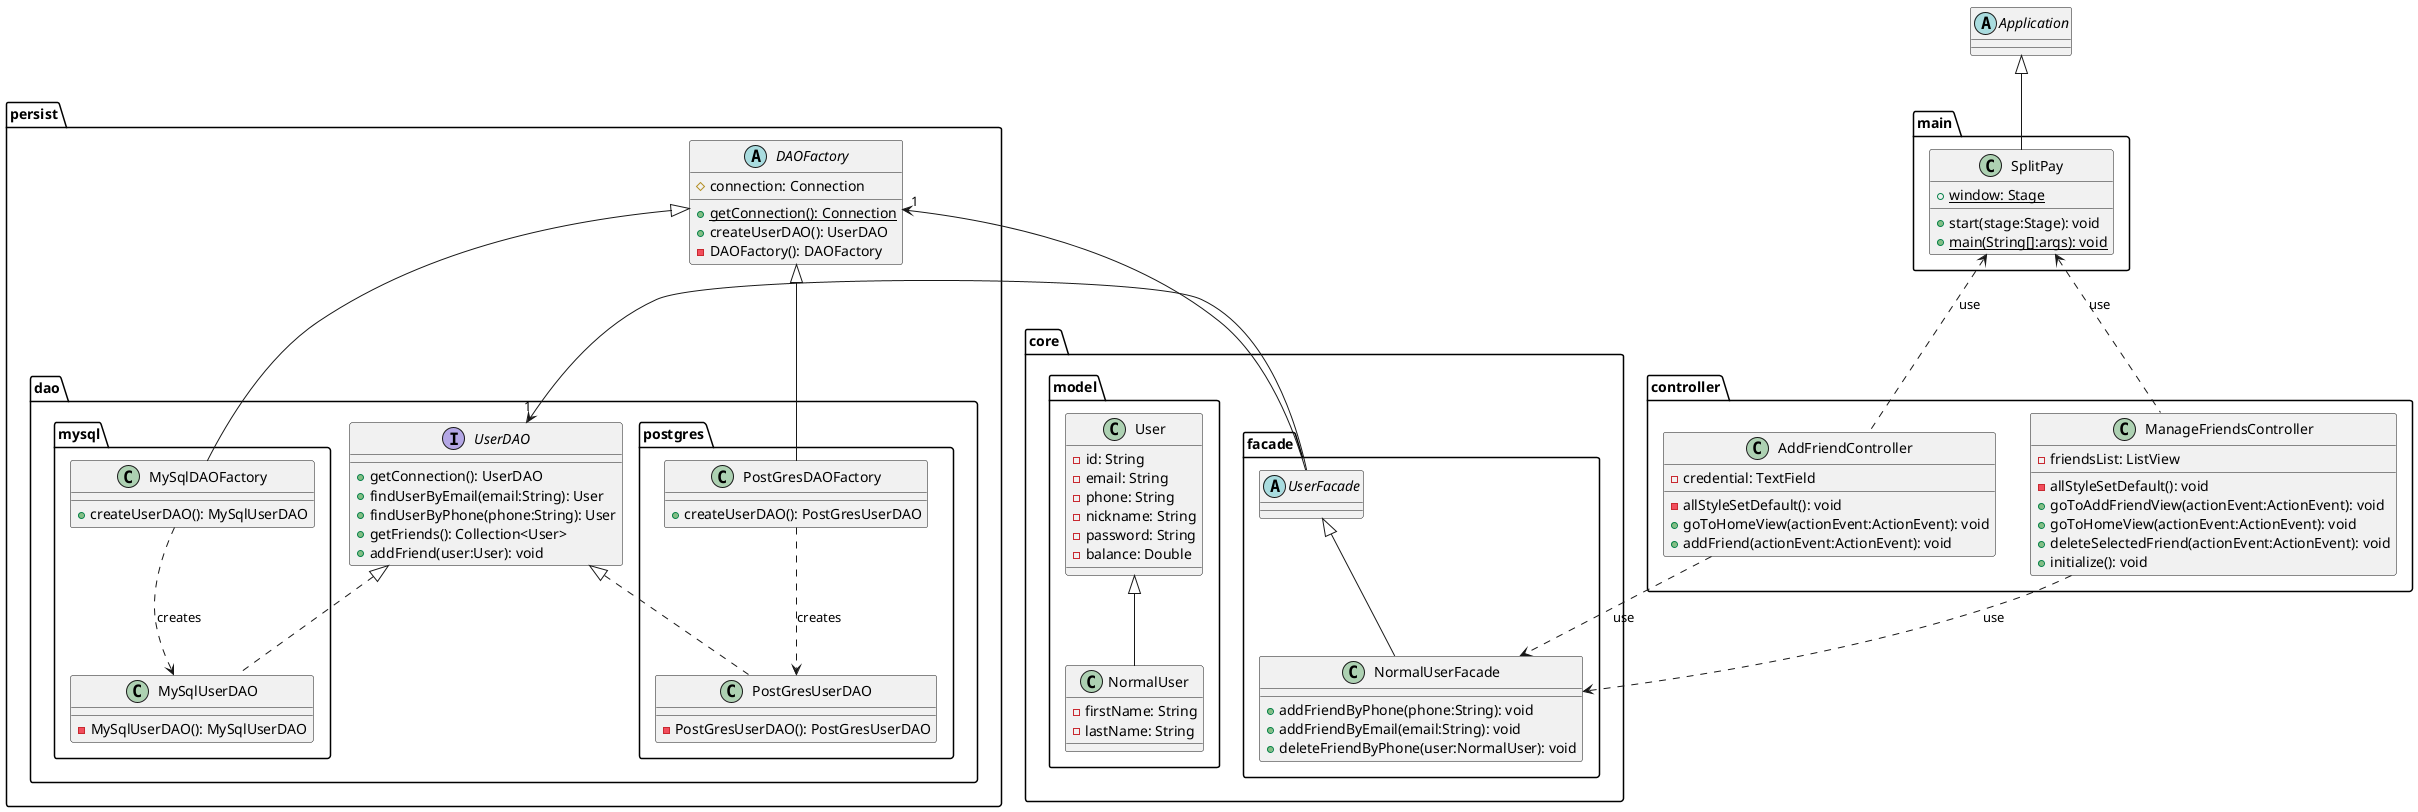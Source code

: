 @startuml

package controller{
    class ManageFriendsController{
        -friendsList: ListView
        -allStyleSetDefault(): void
        +goToAddFriendView(actionEvent:ActionEvent): void
        +goToHomeView(actionEvent:ActionEvent): void
        +deleteSelectedFriend(actionEvent:ActionEvent): void
        +initialize(): void
    }
    class AddFriendController{
        -credential: TextField
        -allStyleSetDefault(): void
        +goToHomeView(actionEvent:ActionEvent): void
        +addFriend(actionEvent:ActionEvent): void
    }
}

abstract class Application
package main{
    class SplitPay{
        {static} +window: Stage
        +start(stage:Stage): void
        {static} +main(String[]:args): void
    }
}

package core{
    package facade{
        abstract class UserFacade{
        }
        class NormalUserFacade{
            +addFriendByPhone(phone:String): void
            +addFriendByEmail(email:String): void
            +deleteFriendByPhone(user:NormalUser): void
        }
    }
    package model{
            class User{
                -id: String
                -email: String
                -phone: String
                -nickname: String
                -password: String
                -balance: Double
            }
            class NormalUser{
                -firstName: String
                -lastName: String
            }
        }
}

package persist{
    abstract class DAOFactory{
        #connection: Connection
        {static} +getConnection(): Connection
        +createUserDAO(): UserDAO
        -DAOFactory(): DAOFactory
    }
    package dao{
        package mysql{
            class MySqlUserDAO{
                -MySqlUserDAO(): MySqlUserDAO
            }
            class MySqlDAOFactory{
                +createUserDAO(): MySqlUserDAO
            }
        }
        interface UserDAO{
            +getConnection(): UserDAO
            +findUserByEmail(email:String): User
            +findUserByPhone(phone:String): User
            +getFriends(): Collection<User>
            +addFriend(user:User): void
        }
        package postgres{
            class PostGresUserDAO{
                -PostGresUserDAO(): PostGresUserDAO
            }
            class PostGresDAOFactory{
                +createUserDAO(): PostGresUserDAO
            }
        }
    }
}

ManageFriendsController .up.> SplitPay : use
AddFriendController .up.> SplitPay : use
ManageFriendsController ..> NormalUserFacade : use
AddFriendController .right.> NormalUserFacade : use
User <|-- NormalUser
UserDAO <|.. MySqlUserDAO
UserDAO <|.. PostGresUserDAO
DAOFactory <|-down- MySqlDAOFactory
DAOFactory <|-down- PostGresDAOFactory
MySqlDAOFactory .down.> MySqlUserDAO : creates
PostGresDAOFactory .down.> PostGresUserDAO : creates
UserFacade -up> "1" DAOFactory
UserFacade -up> "1" UserDAO
UserFacade <|-- NormalUserFacade
Application <|-- SplitPay
@enduml